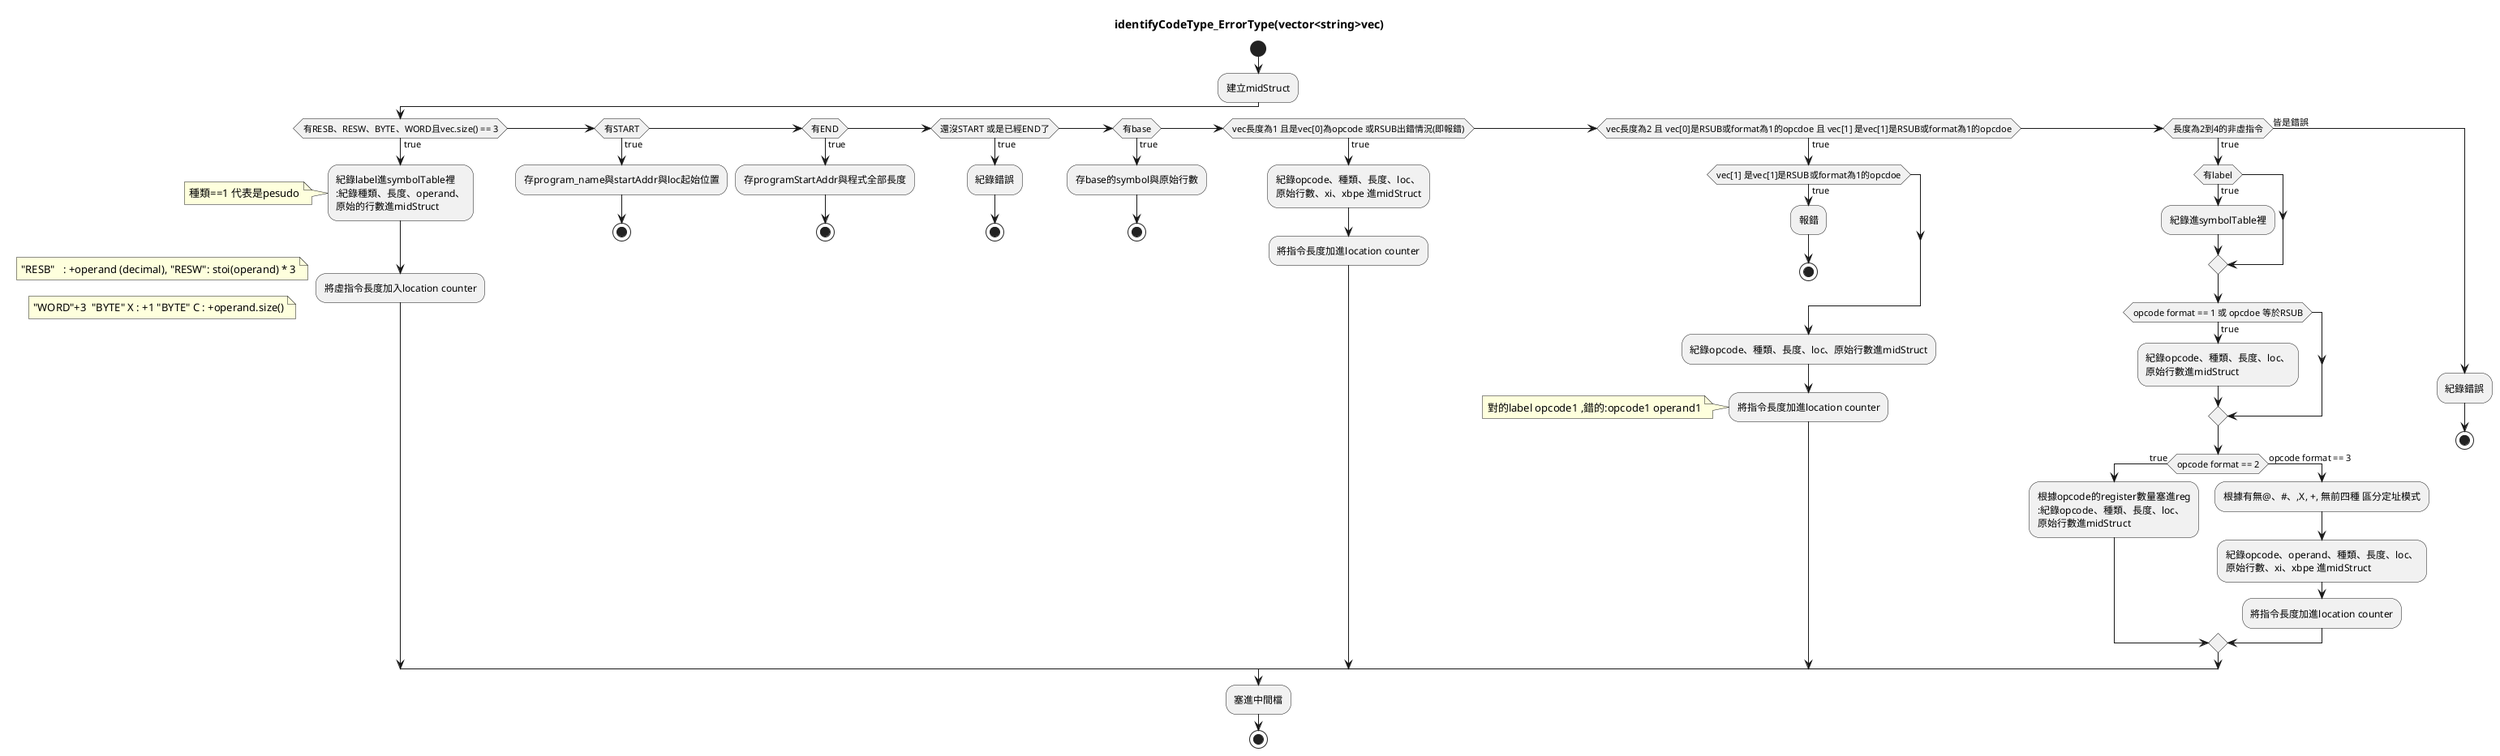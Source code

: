 @startuml
title identifyCodeType_ErrorType(vector<string>vec)
start
:建立midStruct;
if(有RESB、RESW、BYTE、WORD且vec.size() == 3) then (true)
    :紀錄label進symbolTable裡
    :紀錄種類、長度、operand、
    原始的行數進midStruct;
    noteleft: 種類==1 代表是pesudo
    :將虛指令長度加入location counter;
    noteleft: "RESB"   : +operand (decimal), "RESW": stoi(operand) * 3 
    noteleft: "WORD"+3  "BYTE" X : +1 "BYTE" C : +operand.size() 
elseif (有START) then (true)
    :存program_name與startAddr與loc起始位置;
    stop
elseif(有END) then (true)
    :存programStartAddr與程式全部長度;
    stop
elseif(還沒START 或是已經END了) then (true)
    :紀錄錯誤;
    stop
elseif(有base) then (true)
    :存base的symbol與原始行數;
    stop

elseif(vec長度為1 且是vec[0]為opcode 或RSUB出錯情況(即報錯)) then (true)
    :紀錄opcode、種類、長度、loc、
    原始行數、xi、xbpe 進midStruct;
    :將指令長度加進location counter;
elseif(vec長度為2 且 vec[0]是RSUB或format為1的opcdoe 且 vec[1] 是vec[1]是RSUB或format為1的opcdoe) then (true)
    if(vec[1] 是vec[1]是RSUB或format為1的opcdoe) then (true)
        :報錯;
        stop
    endif
    :紀錄opcode、種類、長度、loc、原始行數進midStruct;
    :將指令長度加進location counter;
    noteleft:對的label opcode1 ,錯的:opcode1 operand1
elseif(長度為2到4的非虛指令) then (true)
    if(有label) then (true)
    :紀錄進symbolTable裡;
    endif
    if(opcode format == 1 或 opcdoe 等於RSUB) then (true)
    :紀錄opcode、種類、長度、loc、
    原始行數進midStruct;
    endif
    if(opcode format == 2) then (true)
    :根據opcode的register數量塞進reg
    :紀錄opcode、種類、長度、loc、
    原始行數進midStruct;
    else (opcode format == 3)
    :根據有無@、#、,X, +, 無前四種 區分定址模式;
    :紀錄opcode、operand、種類、長度、loc、
    原始行數、xi、xbpe 進midStruct;
    :將指令長度加進location counter;
    endif
else (皆是錯誤)
    :紀錄錯誤;
    stop
endif
:塞進中間檔;
stop

@endumls
